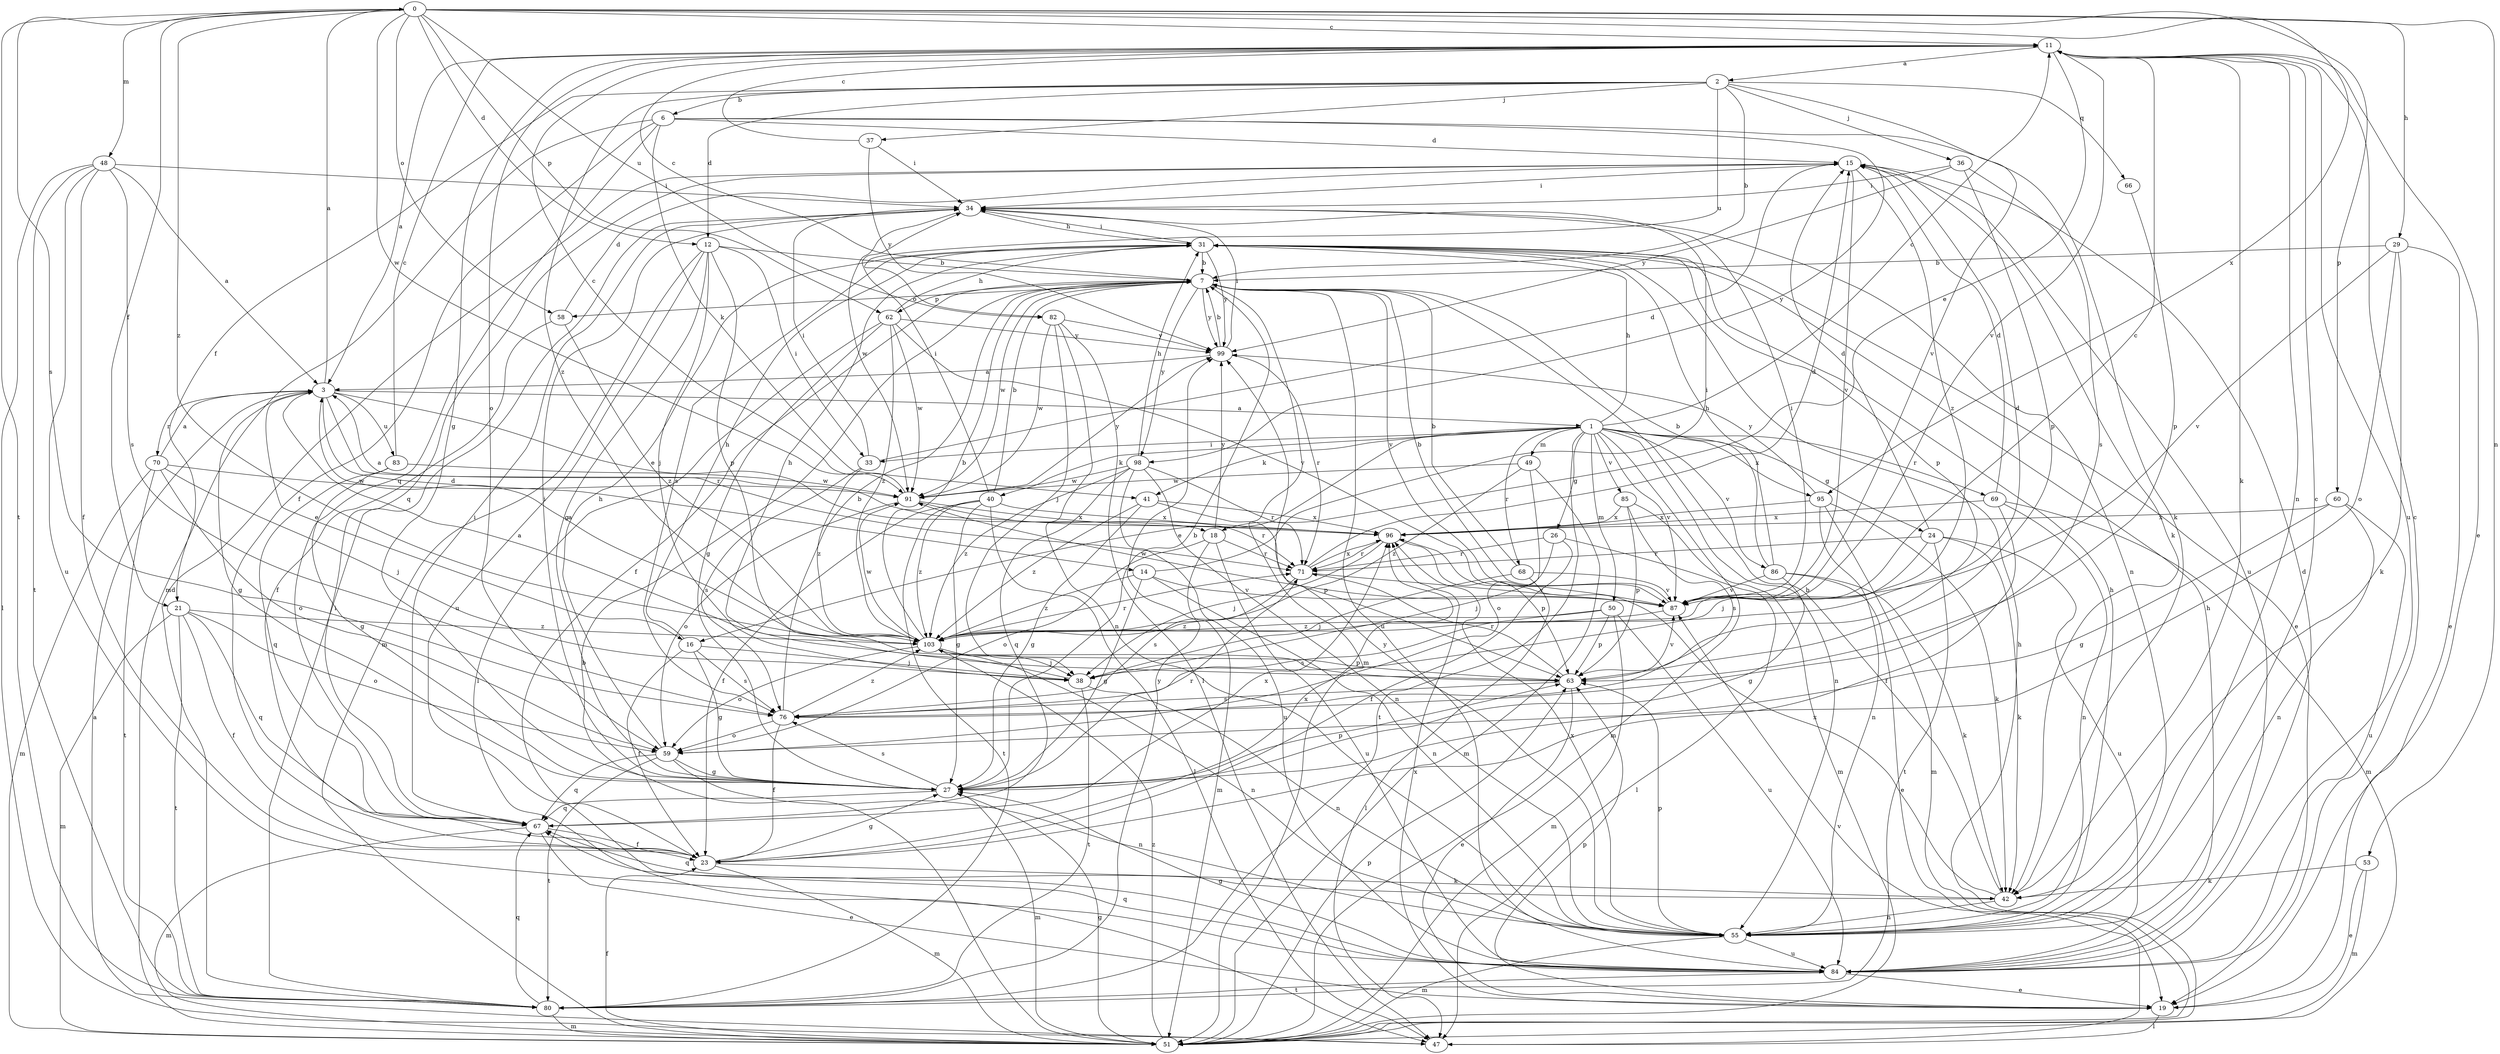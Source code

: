 strict digraph  {
0;
1;
2;
3;
6;
7;
11;
12;
14;
15;
16;
18;
19;
21;
23;
24;
26;
27;
29;
31;
33;
34;
36;
37;
38;
40;
41;
42;
47;
48;
49;
50;
51;
53;
55;
58;
59;
60;
62;
63;
66;
67;
68;
69;
70;
71;
76;
80;
82;
83;
84;
85;
86;
87;
91;
95;
96;
98;
99;
103;
0 -> 11  [label=c];
0 -> 12  [label=d];
0 -> 21  [label=f];
0 -> 29  [label=h];
0 -> 48  [label=m];
0 -> 53  [label=n];
0 -> 58  [label=o];
0 -> 60  [label=p];
0 -> 62  [label=p];
0 -> 76  [label=s];
0 -> 80  [label=t];
0 -> 82  [label=u];
0 -> 91  [label=w];
0 -> 95  [label=x];
0 -> 103  [label=z];
1 -> 11  [label=c];
1 -> 16  [label=e];
1 -> 24  [label=g];
1 -> 26  [label=g];
1 -> 31  [label=h];
1 -> 33  [label=i];
1 -> 40  [label=k];
1 -> 41  [label=k];
1 -> 49  [label=m];
1 -> 50  [label=m];
1 -> 51  [label=m];
1 -> 55  [label=n];
1 -> 68  [label=r];
1 -> 69  [label=r];
1 -> 80  [label=t];
1 -> 85  [label=v];
1 -> 86  [label=v];
1 -> 87  [label=v];
1 -> 95  [label=x];
2 -> 6  [label=b];
2 -> 7  [label=b];
2 -> 12  [label=d];
2 -> 21  [label=f];
2 -> 36  [label=j];
2 -> 37  [label=j];
2 -> 66  [label=q];
2 -> 82  [label=u];
2 -> 87  [label=v];
2 -> 103  [label=z];
3 -> 0  [label=a];
3 -> 1  [label=a];
3 -> 14  [label=d];
3 -> 16  [label=e];
3 -> 18  [label=e];
3 -> 27  [label=g];
3 -> 70  [label=r];
3 -> 71  [label=r];
3 -> 83  [label=u];
6 -> 15  [label=d];
6 -> 23  [label=f];
6 -> 41  [label=k];
6 -> 42  [label=k];
6 -> 51  [label=m];
6 -> 67  [label=q];
6 -> 98  [label=y];
7 -> 11  [label=c];
7 -> 23  [label=f];
7 -> 51  [label=m];
7 -> 58  [label=o];
7 -> 62  [label=p];
7 -> 84  [label=u];
7 -> 87  [label=v];
7 -> 91  [label=w];
7 -> 98  [label=y];
7 -> 99  [label=y];
11 -> 2  [label=a];
11 -> 3  [label=a];
11 -> 18  [label=e];
11 -> 19  [label=e];
11 -> 27  [label=g];
11 -> 42  [label=k];
11 -> 55  [label=n];
11 -> 59  [label=o];
11 -> 84  [label=u];
11 -> 87  [label=v];
12 -> 7  [label=b];
12 -> 27  [label=g];
12 -> 33  [label=i];
12 -> 38  [label=j];
12 -> 51  [label=m];
12 -> 63  [label=p];
12 -> 84  [label=u];
14 -> 27  [label=g];
14 -> 34  [label=i];
14 -> 55  [label=n];
14 -> 87  [label=v];
14 -> 103  [label=z];
15 -> 34  [label=i];
15 -> 42  [label=k];
15 -> 67  [label=q];
15 -> 84  [label=u];
15 -> 87  [label=v];
15 -> 103  [label=z];
16 -> 23  [label=f];
16 -> 27  [label=g];
16 -> 31  [label=h];
16 -> 38  [label=j];
16 -> 76  [label=s];
18 -> 51  [label=m];
18 -> 59  [label=o];
18 -> 71  [label=r];
18 -> 84  [label=u];
18 -> 99  [label=y];
19 -> 47  [label=l];
19 -> 63  [label=p];
19 -> 96  [label=x];
21 -> 23  [label=f];
21 -> 51  [label=m];
21 -> 59  [label=o];
21 -> 67  [label=q];
21 -> 80  [label=t];
21 -> 103  [label=z];
23 -> 27  [label=g];
23 -> 42  [label=k];
23 -> 51  [label=m];
23 -> 96  [label=x];
24 -> 15  [label=d];
24 -> 38  [label=j];
24 -> 42  [label=k];
24 -> 71  [label=r];
24 -> 80  [label=t];
24 -> 84  [label=u];
26 -> 23  [label=f];
26 -> 38  [label=j];
26 -> 47  [label=l];
26 -> 71  [label=r];
27 -> 7  [label=b];
27 -> 34  [label=i];
27 -> 51  [label=m];
27 -> 63  [label=p];
27 -> 67  [label=q];
27 -> 71  [label=r];
27 -> 76  [label=s];
29 -> 7  [label=b];
29 -> 19  [label=e];
29 -> 42  [label=k];
29 -> 59  [label=o];
29 -> 87  [label=v];
31 -> 7  [label=b];
31 -> 19  [label=e];
31 -> 34  [label=i];
31 -> 63  [label=p];
31 -> 76  [label=s];
31 -> 99  [label=y];
33 -> 15  [label=d];
33 -> 34  [label=i];
33 -> 76  [label=s];
33 -> 103  [label=z];
34 -> 31  [label=h];
34 -> 55  [label=n];
34 -> 91  [label=w];
36 -> 34  [label=i];
36 -> 63  [label=p];
36 -> 76  [label=s];
36 -> 99  [label=y];
37 -> 11  [label=c];
37 -> 34  [label=i];
37 -> 99  [label=y];
38 -> 31  [label=h];
38 -> 55  [label=n];
38 -> 80  [label=t];
40 -> 7  [label=b];
40 -> 23  [label=f];
40 -> 27  [label=g];
40 -> 34  [label=i];
40 -> 47  [label=l];
40 -> 80  [label=t];
40 -> 96  [label=x];
40 -> 103  [label=z];
41 -> 27  [label=g];
41 -> 63  [label=p];
41 -> 96  [label=x];
41 -> 103  [label=z];
42 -> 7  [label=b];
42 -> 55  [label=n];
42 -> 67  [label=q];
42 -> 96  [label=x];
47 -> 3  [label=a];
47 -> 87  [label=v];
48 -> 3  [label=a];
48 -> 23  [label=f];
48 -> 34  [label=i];
48 -> 47  [label=l];
48 -> 76  [label=s];
48 -> 80  [label=t];
48 -> 84  [label=u];
49 -> 51  [label=m];
49 -> 59  [label=o];
49 -> 91  [label=w];
49 -> 103  [label=z];
50 -> 51  [label=m];
50 -> 63  [label=p];
50 -> 76  [label=s];
50 -> 84  [label=u];
50 -> 103  [label=z];
51 -> 7  [label=b];
51 -> 23  [label=f];
51 -> 27  [label=g];
51 -> 31  [label=h];
51 -> 63  [label=p];
51 -> 103  [label=z];
53 -> 19  [label=e];
53 -> 42  [label=k];
53 -> 51  [label=m];
55 -> 11  [label=c];
55 -> 31  [label=h];
55 -> 51  [label=m];
55 -> 63  [label=p];
55 -> 84  [label=u];
55 -> 96  [label=x];
55 -> 99  [label=y];
58 -> 15  [label=d];
58 -> 23  [label=f];
58 -> 103  [label=z];
59 -> 27  [label=g];
59 -> 31  [label=h];
59 -> 55  [label=n];
59 -> 67  [label=q];
59 -> 80  [label=t];
60 -> 27  [label=g];
60 -> 55  [label=n];
60 -> 84  [label=u];
60 -> 96  [label=x];
62 -> 27  [label=g];
62 -> 31  [label=h];
62 -> 47  [label=l];
62 -> 87  [label=v];
62 -> 91  [label=w];
62 -> 99  [label=y];
62 -> 103  [label=z];
63 -> 3  [label=a];
63 -> 19  [label=e];
63 -> 71  [label=r];
63 -> 76  [label=s];
63 -> 87  [label=v];
66 -> 63  [label=p];
67 -> 19  [label=e];
67 -> 23  [label=f];
67 -> 34  [label=i];
67 -> 51  [label=m];
67 -> 96  [label=x];
68 -> 7  [label=b];
68 -> 38  [label=j];
68 -> 47  [label=l];
68 -> 87  [label=v];
69 -> 15  [label=d];
69 -> 23  [label=f];
69 -> 51  [label=m];
69 -> 55  [label=n];
69 -> 96  [label=x];
70 -> 3  [label=a];
70 -> 38  [label=j];
70 -> 51  [label=m];
70 -> 59  [label=o];
70 -> 80  [label=t];
70 -> 91  [label=w];
71 -> 15  [label=d];
71 -> 76  [label=s];
71 -> 87  [label=v];
71 -> 96  [label=x];
76 -> 7  [label=b];
76 -> 23  [label=f];
76 -> 59  [label=o];
76 -> 103  [label=z];
80 -> 15  [label=d];
80 -> 34  [label=i];
80 -> 51  [label=m];
80 -> 67  [label=q];
80 -> 99  [label=y];
82 -> 38  [label=j];
82 -> 47  [label=l];
82 -> 55  [label=n];
82 -> 91  [label=w];
82 -> 99  [label=y];
83 -> 11  [label=c];
83 -> 27  [label=g];
83 -> 67  [label=q];
83 -> 91  [label=w];
84 -> 11  [label=c];
84 -> 15  [label=d];
84 -> 19  [label=e];
84 -> 27  [label=g];
84 -> 31  [label=h];
84 -> 67  [label=q];
84 -> 80  [label=t];
85 -> 51  [label=m];
85 -> 63  [label=p];
85 -> 76  [label=s];
85 -> 96  [label=x];
86 -> 7  [label=b];
86 -> 19  [label=e];
86 -> 27  [label=g];
86 -> 31  [label=h];
86 -> 42  [label=k];
86 -> 87  [label=v];
87 -> 7  [label=b];
87 -> 11  [label=c];
87 -> 34  [label=i];
87 -> 91  [label=w];
87 -> 103  [label=z];
91 -> 11  [label=c];
91 -> 59  [label=o];
91 -> 71  [label=r];
91 -> 96  [label=x];
91 -> 99  [label=y];
95 -> 42  [label=k];
95 -> 51  [label=m];
95 -> 55  [label=n];
95 -> 96  [label=x];
95 -> 99  [label=y];
96 -> 3  [label=a];
96 -> 38  [label=j];
96 -> 63  [label=p];
96 -> 71  [label=r];
98 -> 31  [label=h];
98 -> 55  [label=n];
98 -> 67  [label=q];
98 -> 71  [label=r];
98 -> 84  [label=u];
98 -> 91  [label=w];
98 -> 103  [label=z];
99 -> 3  [label=a];
99 -> 7  [label=b];
99 -> 34  [label=i];
99 -> 71  [label=r];
103 -> 3  [label=a];
103 -> 7  [label=b];
103 -> 15  [label=d];
103 -> 38  [label=j];
103 -> 55  [label=n];
103 -> 59  [label=o];
103 -> 63  [label=p];
103 -> 71  [label=r];
103 -> 91  [label=w];
}
